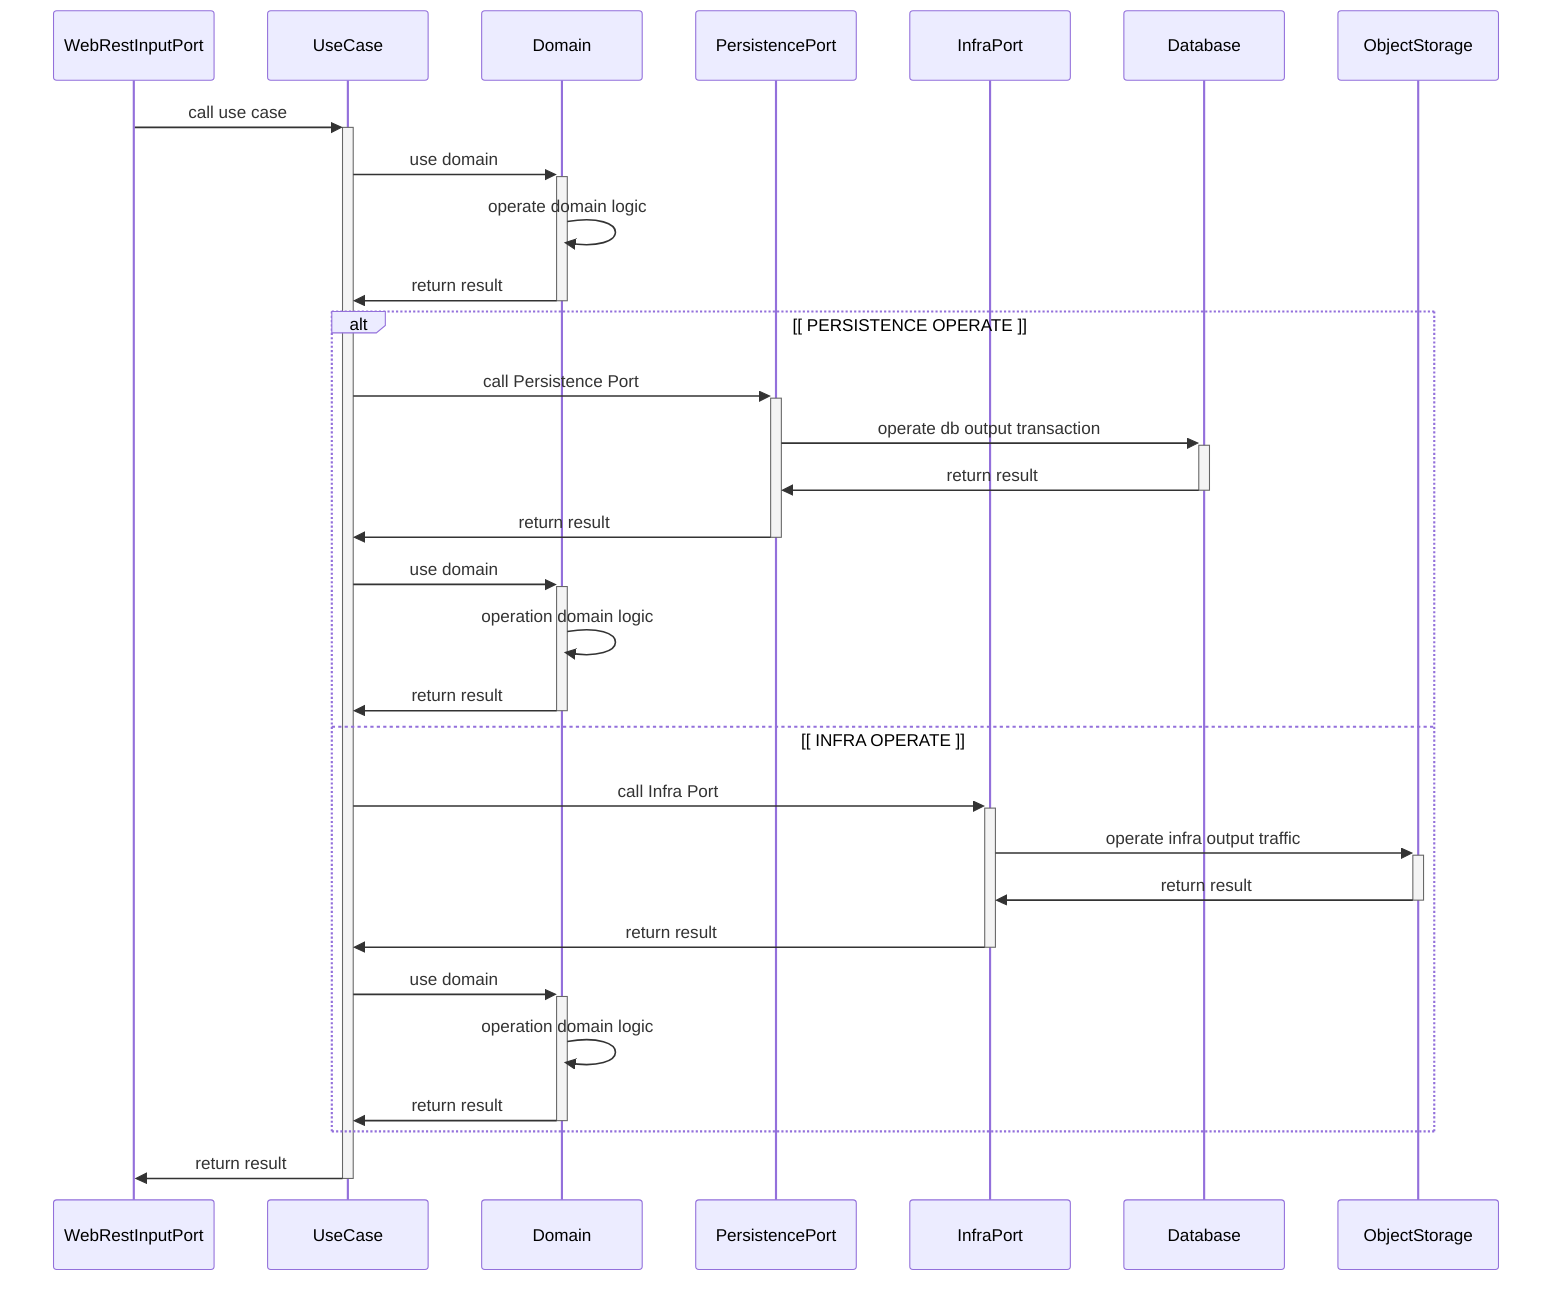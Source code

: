 sequenceDiagram

    participant WRIP as WebRestInputPort
    participant UC as UseCase
    participant DO as Domain
    participant PP as PersistencePort
    participant IP as InfraPort
    participant DB as Database
    participant OS as ObjectStorage

    WRIP ->>+ UC : call use case
    UC ->>+ DO : use domain
    DO ->>  DO : operate domain logic
    DO ->>- UC : return result
    alt [ PERSISTENCE OPERATE ]
        UC ->>+ PP : call Persistence Port
        PP ->>+ DB : operate db output transaction
        DB ->>- PP : return result
        PP ->>- UC : return result
        UC ->>+ DO : use domain
        DO ->>  DO : operation domain logic
        DO ->>- UC : return result
    else [ INFRA OPERATE ]
        UC ->>+ IP : call Infra Port
        IP ->>+ OS : operate infra output traffic
        OS ->>- IP : return result
        IP ->>- UC : return result
        UC ->>+ DO : use domain
        DO ->>  DO : operation domain logic
        DO ->>- UC : return result
    end
    UC ->>- WRIP : return result